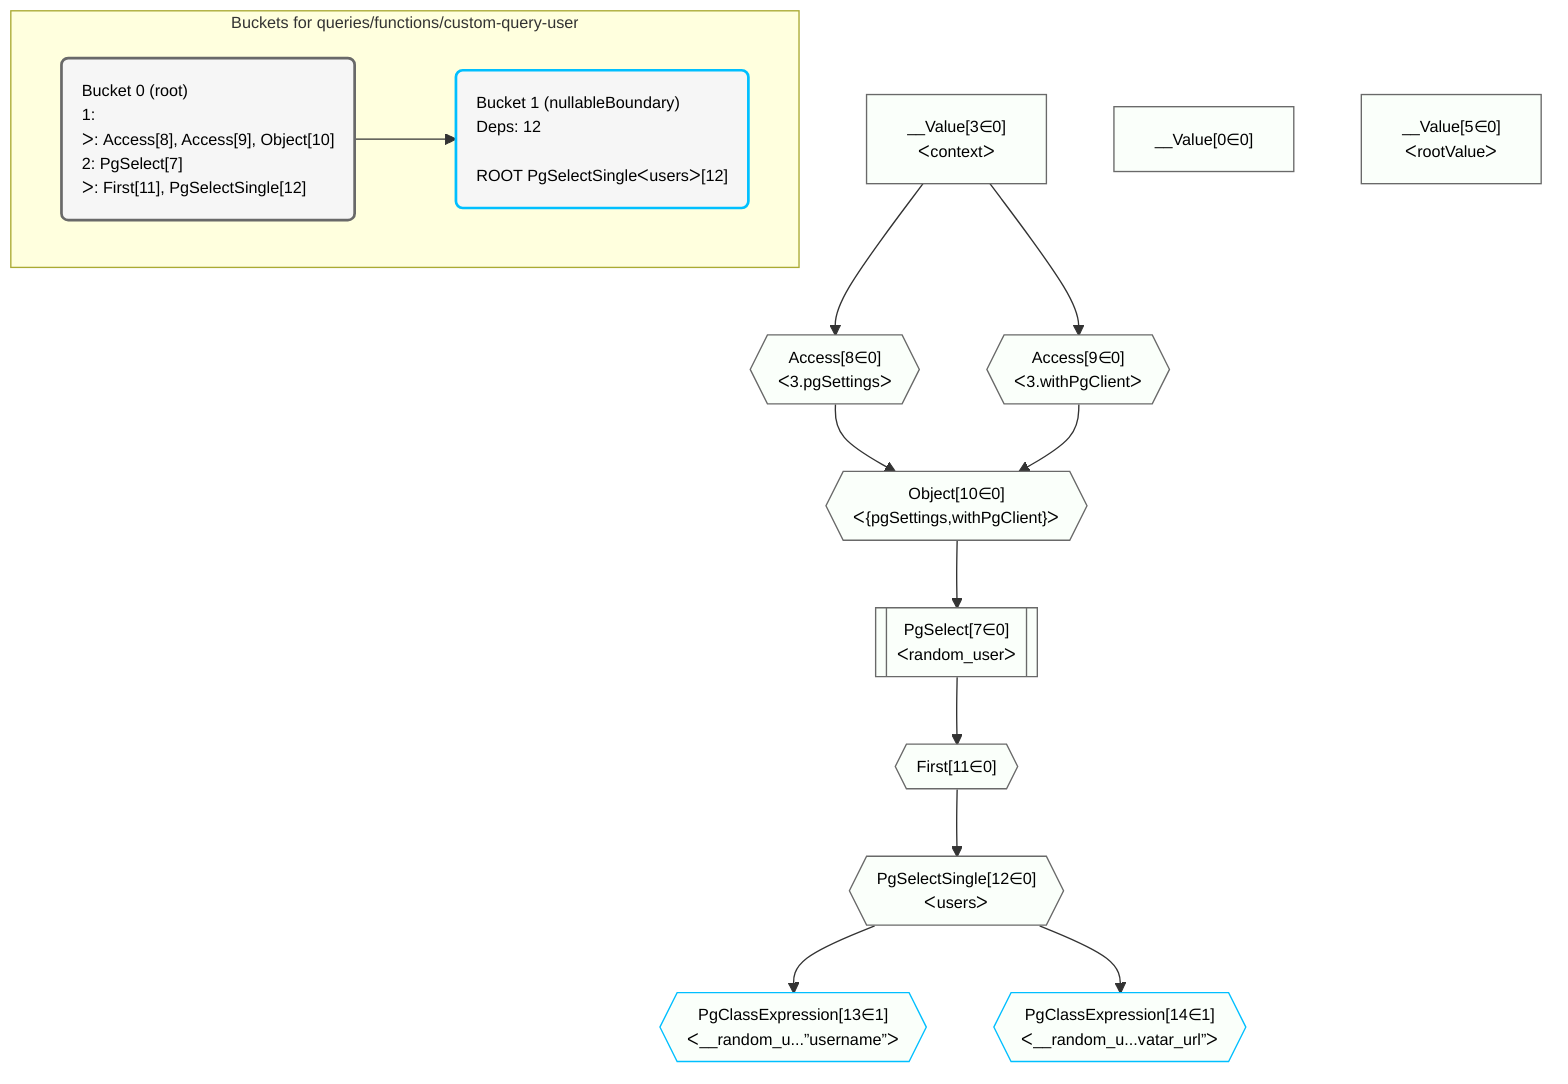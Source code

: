 %%{init: {'themeVariables': { 'fontSize': '12px'}}}%%
graph TD
    classDef path fill:#eee,stroke:#000,color:#000
    classDef plan fill:#fff,stroke-width:1px,color:#000
    classDef itemplan fill:#fff,stroke-width:2px,color:#000
    classDef unbatchedplan fill:#dff,stroke-width:1px,color:#000
    classDef sideeffectplan fill:#fcc,stroke-width:2px,color:#000
    classDef bucket fill:#f6f6f6,color:#000,stroke-width:2px,text-align:left


    %% plan dependencies
    Object10{{"Object[10∈0]<br />ᐸ{pgSettings,withPgClient}ᐳ"}}:::plan
    Access8{{"Access[8∈0]<br />ᐸ3.pgSettingsᐳ"}}:::plan
    Access9{{"Access[9∈0]<br />ᐸ3.withPgClientᐳ"}}:::plan
    Access8 & Access9 --> Object10
    PgSelect7[["PgSelect[7∈0]<br />ᐸrandom_userᐳ"]]:::plan
    Object10 --> PgSelect7
    __Value3["__Value[3∈0]<br />ᐸcontextᐳ"]:::plan
    __Value3 --> Access8
    __Value3 --> Access9
    First11{{"First[11∈0]"}}:::plan
    PgSelect7 --> First11
    PgSelectSingle12{{"PgSelectSingle[12∈0]<br />ᐸusersᐳ"}}:::plan
    First11 --> PgSelectSingle12
    __Value0["__Value[0∈0]"]:::plan
    __Value5["__Value[5∈0]<br />ᐸrootValueᐳ"]:::plan
    PgClassExpression13{{"PgClassExpression[13∈1]<br />ᐸ__random_u...”username”ᐳ"}}:::plan
    PgSelectSingle12 --> PgClassExpression13
    PgClassExpression14{{"PgClassExpression[14∈1]<br />ᐸ__random_u...vatar_url”ᐳ"}}:::plan
    PgSelectSingle12 --> PgClassExpression14

    %% define steps

    subgraph "Buckets for queries/functions/custom-query-user"
    Bucket0("Bucket 0 (root)<br />1: <br />ᐳ: Access[8], Access[9], Object[10]<br />2: PgSelect[7]<br />ᐳ: First[11], PgSelectSingle[12]"):::bucket
    classDef bucket0 stroke:#696969
    class Bucket0,__Value0,__Value3,__Value5,PgSelect7,Access8,Access9,Object10,First11,PgSelectSingle12 bucket0
    Bucket1("Bucket 1 (nullableBoundary)<br />Deps: 12<br /><br />ROOT PgSelectSingleᐸusersᐳ[12]"):::bucket
    classDef bucket1 stroke:#00bfff
    class Bucket1,PgClassExpression13,PgClassExpression14 bucket1
    Bucket0 --> Bucket1
    classDef unary fill:#fafffa,borderWidth:8px
    class Object10,PgSelect7,Access8,Access9,First11,PgSelectSingle12,__Value0,__Value3,__Value5,PgClassExpression13,PgClassExpression14 unary
    end
